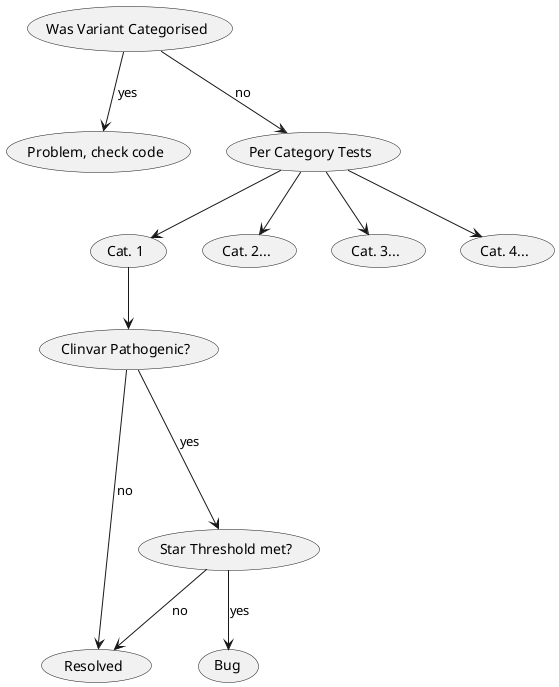 @startuml category_testing_decision_tree
(Was Variant Categorised) --> (Problem, check code) : yes
(Was Variant Categorised) --> (Per Category Tests) : no
(Per Category Tests) --> (Cat. 1)
(Cat. 1) --> (Clinvar Pathogenic?)
(Clinvar Pathogenic?) ---> (Resolved) : no
(Clinvar Pathogenic?) ---> (Star Threshold met?) : yes
(Star Threshold met?) --> (Resolved) : no
(Star Threshold met?) --> (Bug) : yes
(Per Category Tests) --> (Cat. 2...)
(Per Category Tests) --> (Cat. 3...)
(Per Category Tests) --> (Cat. 4...)
@enduml
